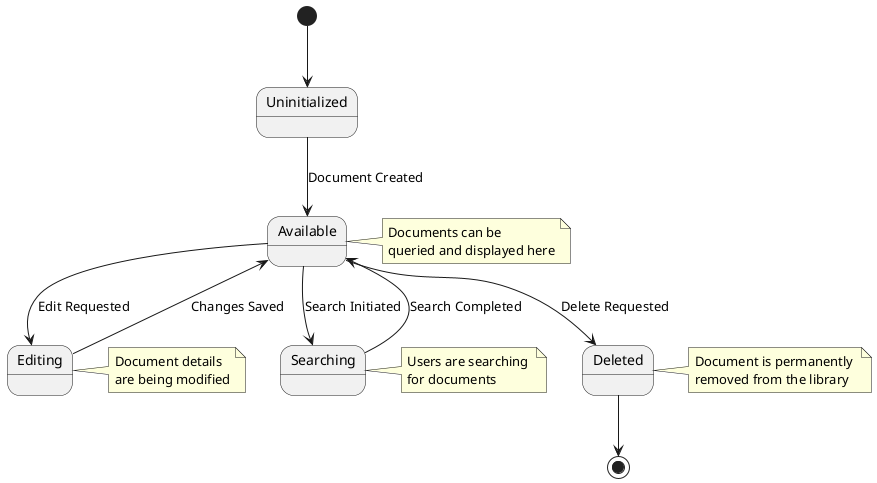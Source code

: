 @startuml StateDiagram

[*] --> Uninitialized
Uninitialized --> Available : Document Created
Available --> Editing : Edit Requested
Editing --> Available : Changes Saved
Available --> Searching : Search Initiated
Searching --> Available : Search Completed
Available --> Deleted : Delete Requested
Deleted --> [*]

note right of Available : Documents can be \nqueried and displayed here
note right of Editing : Document details \nare being modified
note right of Searching : Users are searching \nfor documents
note right of Deleted : Document is permanently \nremoved from the library

@enduml
